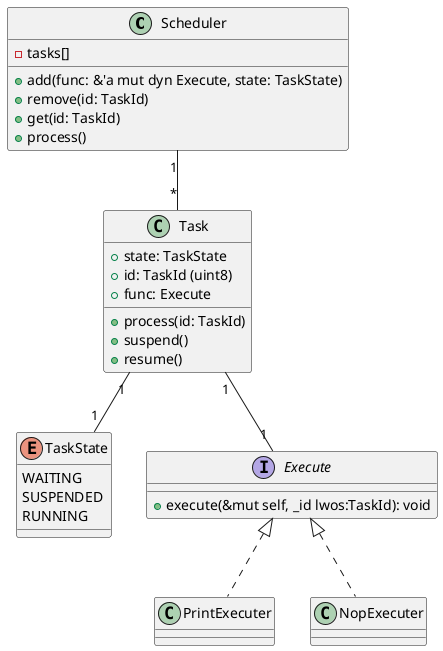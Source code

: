 @startuml lwos overview

class Scheduler{
    {field} -tasks[]

    {method} +add(func: &'a mut dyn Execute, state: TaskState)
    {method} +remove(id: TaskId)
    {method} +get(id: TaskId)
    {method} +process()
}


class Task{
    {field} +state: TaskState
    {field} +id: TaskId (uint8)
    {field} +func: Execute

    {method} +process(id: TaskId)
    {method} +suspend()
    {method} +resume()  
}

enum TaskState{
    WAITING
    SUSPENDED
    RUNNING
}

interface Execute {
    {method} +execute(&mut self, _id lwos:TaskId): void
}

class PrintExecuter{
}

class NopExecuter{

}


Scheduler "1" -- "*"Task
Task "1" -- "1" Execute
Task "1" -- "1" TaskState

Execute <|.. PrintExecuter
Execute <|.. NopExecuter

@enduml
